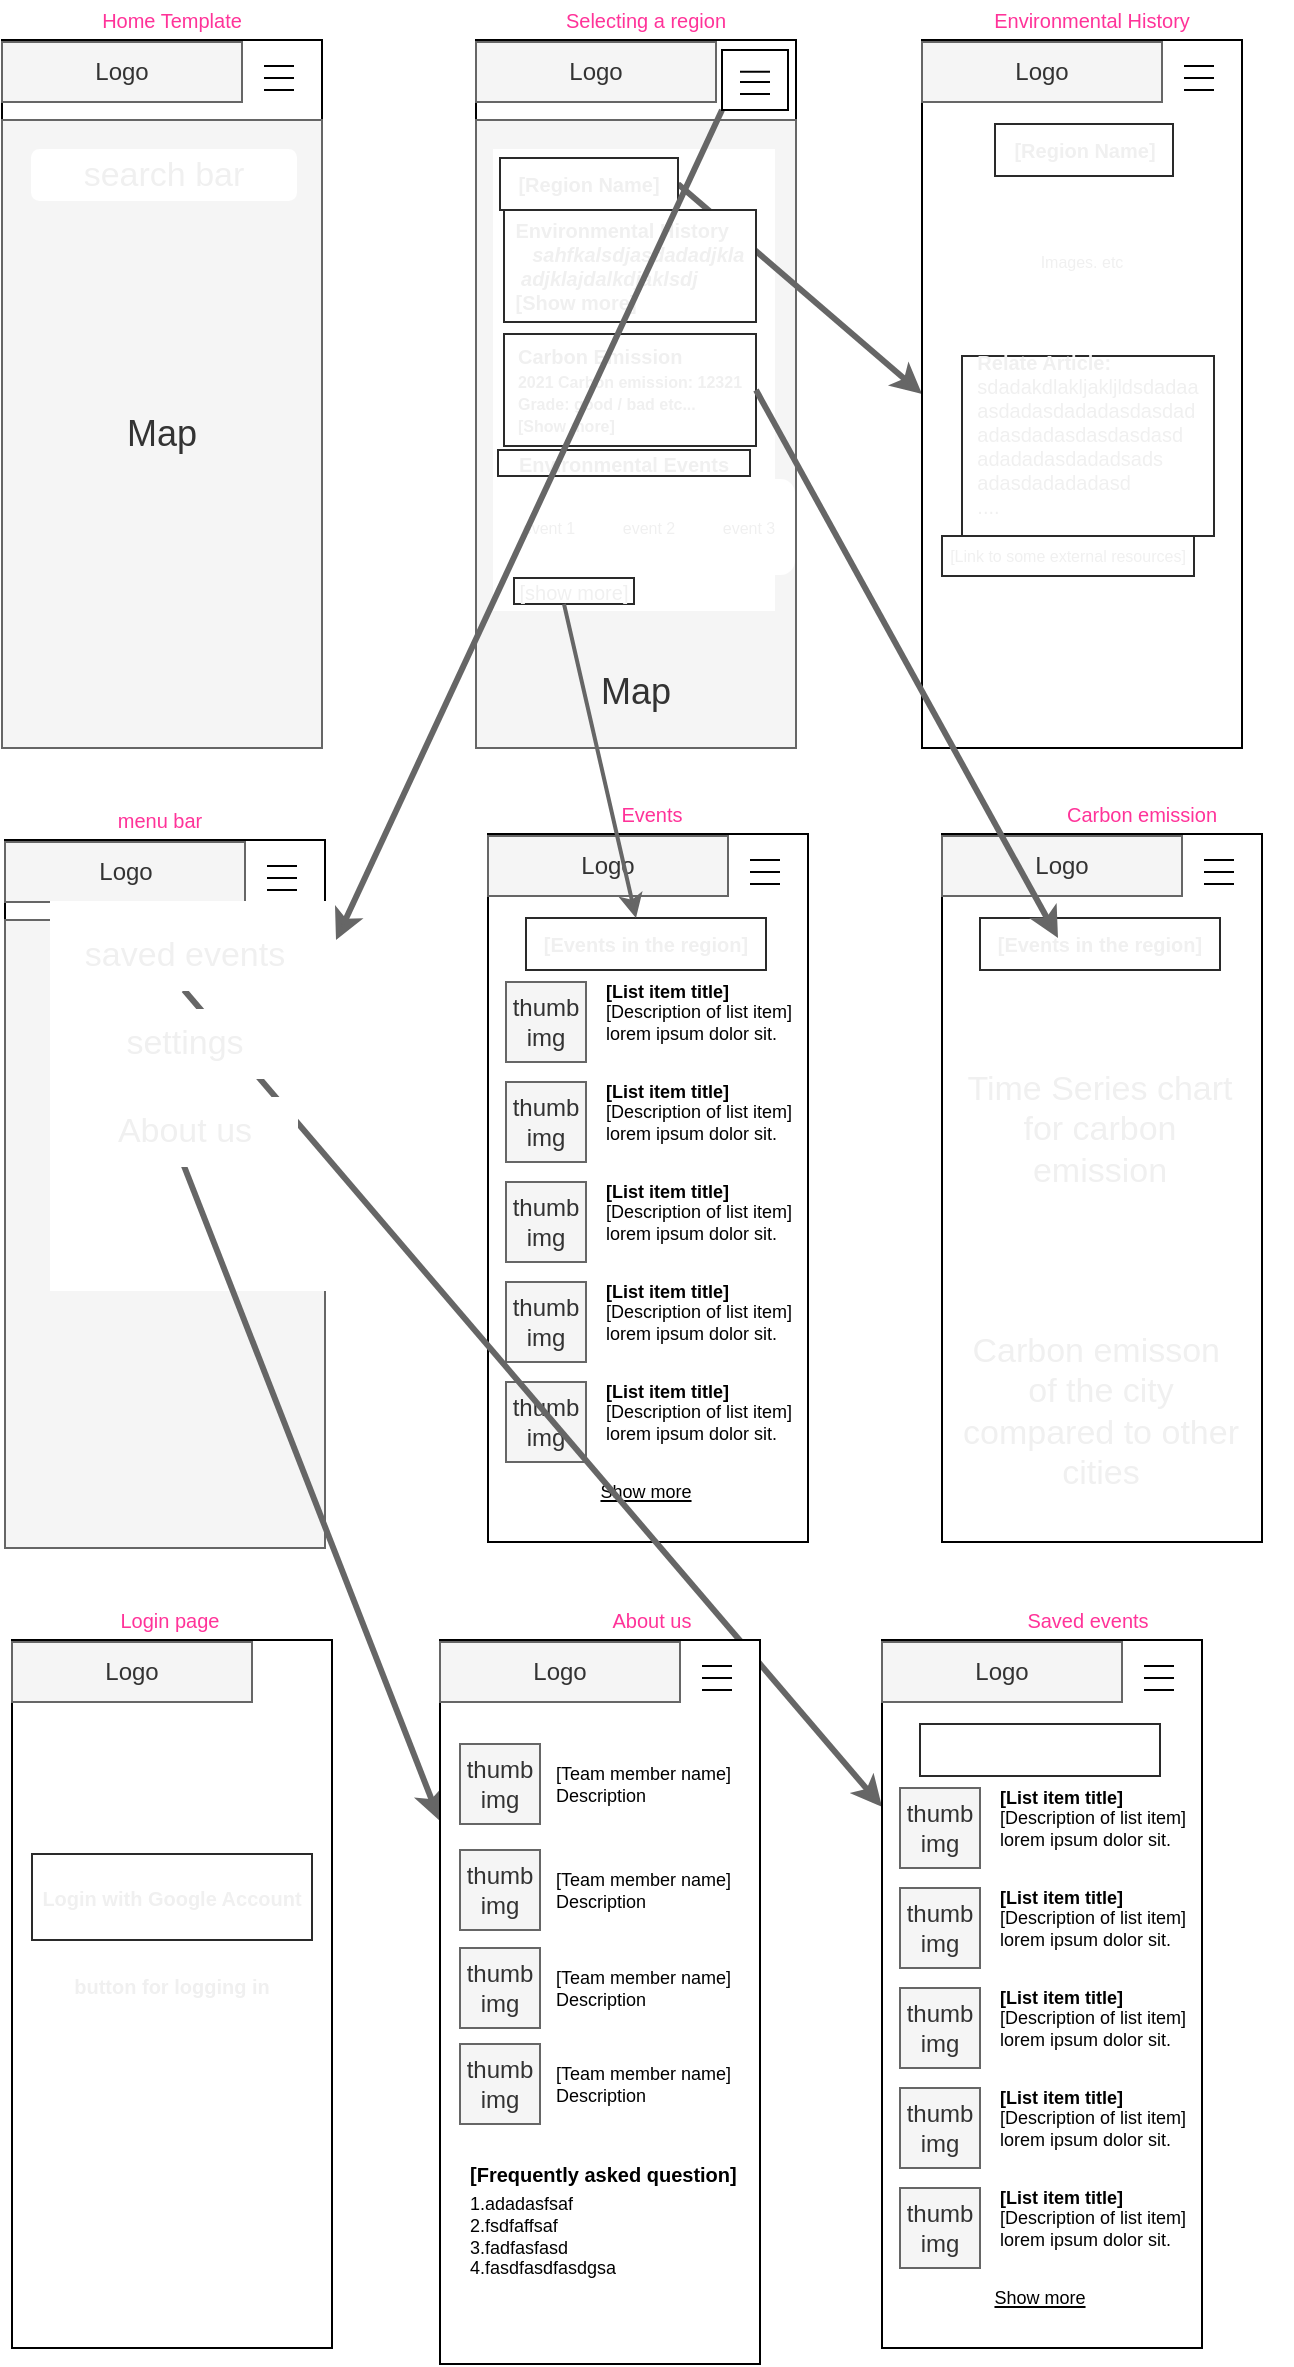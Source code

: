 <mxfile>
    <diagram id="TPTl9bRarmr86iWLrQ_E" name="Page-1">
        <mxGraphModel dx="936" dy="-45" grid="1" gridSize="10" guides="1" tooltips="1" connect="1" arrows="1" fold="1" page="1" pageScale="1" pageWidth="850" pageHeight="1100" math="0" shadow="0">
            <root>
                <mxCell id="0"/>
                <mxCell id="1" parent="0"/>
                <mxCell id="40" value="&lt;span style=&quot;color: rgba(0 , 0 , 0 , 0) ; font-family: monospace ; font-size: 0px&quot;&gt;v&lt;/span&gt;" style="rounded=0;whiteSpace=wrap;html=1;fontSize=9;" vertex="1" parent="1">
                    <mxGeometry x="43" y="1160" width="160" height="354" as="geometry"/>
                </mxCell>
                <mxCell id="41" value="Logo" style="rounded=0;whiteSpace=wrap;html=1;fillColor=#f5f5f5;strokeColor=#666666;fontColor=#333333;" vertex="1" parent="1">
                    <mxGeometry x="43" y="1161" width="120" height="30" as="geometry"/>
                </mxCell>
                <mxCell id="43" value="Home Template" style="text;html=1;strokeColor=none;fillColor=none;align=center;verticalAlign=middle;whiteSpace=wrap;rounded=0;fontSize=10;fontColor=#FF3399;" vertex="1" parent="1">
                    <mxGeometry x="53" y="1140" width="150" height="20" as="geometry"/>
                </mxCell>
                <mxCell id="44" value="" style="endArrow=none;html=1;" edge="1" parent="1">
                    <mxGeometry width="50" height="50" relative="1" as="geometry">
                        <mxPoint x="174" y="1173" as="sourcePoint"/>
                        <mxPoint x="189" y="1173" as="targetPoint"/>
                        <Array as="points">
                            <mxPoint x="174" y="1173"/>
                        </Array>
                    </mxGeometry>
                </mxCell>
                <mxCell id="45" value="" style="endArrow=none;html=1;" edge="1" parent="1">
                    <mxGeometry width="50" height="50" relative="1" as="geometry">
                        <mxPoint x="174" y="1179" as="sourcePoint"/>
                        <mxPoint x="189" y="1179" as="targetPoint"/>
                        <Array as="points">
                            <mxPoint x="174" y="1179"/>
                        </Array>
                    </mxGeometry>
                </mxCell>
                <mxCell id="46" value="" style="endArrow=none;html=1;" edge="1" parent="1">
                    <mxGeometry width="50" height="50" relative="1" as="geometry">
                        <mxPoint x="174" y="1185" as="sourcePoint"/>
                        <mxPoint x="189" y="1185" as="targetPoint"/>
                        <Array as="points">
                            <mxPoint x="174" y="1185"/>
                        </Array>
                    </mxGeometry>
                </mxCell>
                <mxCell id="47" value="&lt;font style=&quot;font-size: 18px&quot;&gt;Map&lt;/font&gt;" style="rounded=0;whiteSpace=wrap;html=1;fillColor=#f5f5f5;strokeColor=#666666;fontColor=#333333;" vertex="1" parent="1">
                    <mxGeometry x="43" y="1200" width="160" height="314" as="geometry"/>
                </mxCell>
                <mxCell id="48" value="&lt;span style=&quot;color: rgba(0 , 0 , 0 , 0) ; font-family: monospace ; font-size: 0px&quot;&gt;%3CmxGraphModel%3E%3Croot%3E%3CmxCell%20id%3D%220%22%2F%3E%3CmxCell%20id%3D%221%22%20parent%3D%220%22%2F%3E%3CmxCell%20id%3D%222%22%20value%3D%22%22%20style%3D%22rounded%3D0%3BwhiteSpace%3Dwrap%3Bhtml%3D1%3B%22%20vertex%3D%221%22%20parent%3D%221%22%3E%3CmxGeometry%20x%3D%2240%22%20y%3D%22735%22%20width%3D%22160%22%20height%3D%22620%22%20as%3D%22geometry%22%2F%3E%3C%2FmxCell%3E%3C%2Froot%3E%3C%2FmxGraphModel%3E&lt;/span&gt;" style="rounded=0;whiteSpace=wrap;html=1;fontSize=9;" vertex="1" parent="1">
                    <mxGeometry x="48" y="1960" width="160" height="354" as="geometry"/>
                </mxCell>
                <mxCell id="49" value="Logo" style="rounded=0;whiteSpace=wrap;html=1;fillColor=#f5f5f5;strokeColor=#666666;fontColor=#333333;" vertex="1" parent="1">
                    <mxGeometry x="48" y="1961" width="120" height="30" as="geometry"/>
                </mxCell>
                <mxCell id="50" value="Login page" style="text;html=1;strokeColor=none;fillColor=none;align=center;verticalAlign=middle;whiteSpace=wrap;rounded=0;fontSize=10;fontColor=#FF3399;" vertex="1" parent="1">
                    <mxGeometry x="52" y="1940" width="150" height="20" as="geometry"/>
                </mxCell>
                <mxCell id="93" value="&lt;div style=&quot;text-align: left&quot;&gt;&lt;font face=&quot;helvetica&quot;&gt;&lt;span style=&quot;font-size: 10px&quot;&gt;&lt;b&gt;Login with Google Account&lt;/b&gt;&lt;/span&gt;&lt;/font&gt;&lt;/div&gt;" style="rounded=0;whiteSpace=wrap;html=1;fontSize=9;strokeColor=#2A2A2A;fontColor=#F0F0F0;" vertex="1" parent="1">
                    <mxGeometry x="58" y="2067" width="140" height="43" as="geometry"/>
                </mxCell>
                <mxCell id="94" value="&lt;div style=&quot;text-align: left&quot;&gt;&lt;font face=&quot;helvetica&quot;&gt;&lt;span style=&quot;font-size: 10px&quot;&gt;&lt;b&gt;button for logging in&lt;/b&gt;&lt;/span&gt;&lt;/font&gt;&lt;/div&gt;" style="rounded=0;whiteSpace=wrap;html=1;fontSize=9;strokeColor=#FFFFFF;fontColor=#F0F0F0;" vertex="1" parent="1">
                    <mxGeometry x="58" y="2113" width="140" height="40" as="geometry"/>
                </mxCell>
                <mxCell id="100" value="&lt;span style=&quot;color: rgba(0 , 0 , 0 , 0) ; font-family: monospace ; font-size: 0px&quot;&gt;%3CmxGraphModel%3E%3Croot%3E%3CmxCell%20id%3D%220%22%2F%3E%3CmxCell%20id%3D%221%22%20parent%3D%220%22%2F%3E%3CmxCell%20id%3D%222%22%20value%3D%22%22%20style%3D%22rounded%3D0%3BwhiteSpace%3Dwrap%3Bhtml%3D1%3B%22%20vertex%3D%221%22%20parent%3D%221%22%3E%3CmxGeometry%20x%3D%2240%22%20y%3D%22735%22%20width%3D%22160%22%20height%3D%22620%22%20as%3D%22geometry%22%2F%3E%3C%2FmxCell%3E%3C%2Froot%3E%3C%2FmxGraphModel%3E&lt;/span&gt;" style="rounded=0;whiteSpace=wrap;html=1;fontSize=9;" vertex="1" parent="1">
                    <mxGeometry x="280" y="1160" width="160" height="354" as="geometry"/>
                </mxCell>
                <mxCell id="101" value="Logo" style="rounded=0;whiteSpace=wrap;html=1;fillColor=#f5f5f5;strokeColor=#666666;fontColor=#333333;" vertex="1" parent="1">
                    <mxGeometry x="280" y="1161" width="120" height="30" as="geometry"/>
                </mxCell>
                <mxCell id="102" value="Selecting a region" style="text;html=1;strokeColor=none;fillColor=none;align=center;verticalAlign=middle;whiteSpace=wrap;rounded=0;fontSize=10;fontColor=#FF3399;" vertex="1" parent="1">
                    <mxGeometry x="290" y="1140" width="150" height="20" as="geometry"/>
                </mxCell>
                <mxCell id="106" value="&lt;font style=&quot;font-size: 18px&quot;&gt;&lt;br&gt;&lt;br&gt;&lt;br&gt;&lt;br&gt;&lt;br&gt;&lt;br&gt;&lt;br&gt;&lt;br&gt;&lt;br&gt;&lt;br&gt;&lt;br&gt;&lt;br&gt;Map&lt;/font&gt;" style="rounded=0;whiteSpace=wrap;html=1;fillColor=#f5f5f5;strokeColor=#666666;fontColor=#333333;" vertex="1" parent="1">
                    <mxGeometry x="280" y="1200" width="160" height="314" as="geometry"/>
                </mxCell>
                <mxCell id="107" value="&lt;div style=&quot;text-align: left&quot;&gt;&lt;br&gt;&lt;/div&gt;" style="rounded=0;whiteSpace=wrap;html=1;fontSize=9;strokeColor=#FFFFFF;fontColor=#F0F0F0;" vertex="1" parent="1">
                    <mxGeometry x="289" y="1215" width="140" height="230" as="geometry"/>
                </mxCell>
                <mxCell id="367" style="edgeStyle=none;html=1;exitX=1;exitY=0.5;exitDx=0;exitDy=0;entryX=0;entryY=0.5;entryDx=0;entryDy=0;fontSize=17;fontColor=#F0F0F0;fillColor=#f5f5f5;strokeColor=#666666;strokeWidth=3;" edge="1" parent="1" source="108" target="116">
                    <mxGeometry relative="1" as="geometry"/>
                </mxCell>
                <mxCell id="108" value="&lt;div style=&quot;text-align: left&quot;&gt;&lt;font face=&quot;helvetica&quot;&gt;&lt;span style=&quot;font-size: 10px&quot;&gt;&lt;b&gt;[Region Name]&lt;/b&gt;&lt;/span&gt;&lt;/font&gt;&lt;/div&gt;" style="rounded=0;whiteSpace=wrap;html=1;fontSize=9;strokeColor=#2A2A2A;fontColor=#F0F0F0;" vertex="1" parent="1">
                    <mxGeometry x="292" y="1219" width="89" height="26" as="geometry"/>
                </mxCell>
                <mxCell id="109" value="&lt;div style=&quot;text-align: left&quot;&gt;&lt;font face=&quot;helvetica&quot;&gt;&lt;span style=&quot;font-size: 10px&quot;&gt;&lt;b&gt;Environmental History&lt;/b&gt;&lt;/span&gt;&lt;/font&gt;&lt;/div&gt;&lt;div style=&quot;text-align: left&quot;&gt;&lt;font face=&quot;helvetica&quot;&gt;&lt;span style=&quot;font-size: 10px&quot;&gt;&lt;b&gt;&amp;nbsp; &amp;nbsp;&lt;i&gt;sahfkalsdjasdadadjkla&lt;/i&gt;&lt;/b&gt;&lt;/span&gt;&lt;/font&gt;&lt;/div&gt;&lt;div style=&quot;text-align: left&quot;&gt;&lt;font face=&quot;helvetica&quot;&gt;&lt;span style=&quot;font-size: 10px&quot;&gt;&lt;b&gt;&lt;i&gt;&amp;nbsp;adjklajdalkdjaklsdj&lt;/i&gt;&lt;/b&gt;&lt;/span&gt;&lt;/font&gt;&lt;/div&gt;&lt;div style=&quot;text-align: left&quot;&gt;&lt;font face=&quot;helvetica&quot;&gt;&lt;span style=&quot;font-size: 10px&quot;&gt;&lt;b&gt;[Show more]&lt;/b&gt;&lt;/span&gt;&lt;/font&gt;&lt;/div&gt;" style="rounded=0;whiteSpace=wrap;html=1;fontSize=9;strokeColor=#2A2A2A;fontColor=#F0F0F0;" vertex="1" parent="1">
                    <mxGeometry x="294" y="1245" width="126" height="56" as="geometry"/>
                </mxCell>
                <mxCell id="110" value="&lt;div style=&quot;text-align: left&quot;&gt;&lt;font face=&quot;helvetica&quot;&gt;&lt;span style=&quot;font-size: 10px&quot;&gt;&lt;b&gt;Carbon Emission&lt;/b&gt;&lt;/span&gt;&lt;/font&gt;&lt;/div&gt;&lt;div style=&quot;text-align: left&quot;&gt;&lt;font face=&quot;helvetica&quot; size=&quot;1&quot;&gt;&lt;b style=&quot;font-size: 8px&quot;&gt;2021 Carbon emission: 12321&lt;/b&gt;&lt;/font&gt;&lt;/div&gt;&lt;div style=&quot;text-align: left&quot;&gt;&lt;font face=&quot;helvetica&quot;&gt;&lt;span style=&quot;font-size: 8px&quot;&gt;&lt;b&gt;Grade: good / bad etc...&lt;/b&gt;&lt;/span&gt;&lt;/font&gt;&lt;/div&gt;&lt;div style=&quot;text-align: left&quot;&gt;&lt;font face=&quot;helvetica&quot;&gt;&lt;span style=&quot;font-size: 8px&quot;&gt;&lt;b&gt;[Show more]&lt;/b&gt;&lt;/span&gt;&lt;/font&gt;&lt;/div&gt;" style="rounded=0;whiteSpace=wrap;html=1;fontSize=9;strokeColor=#2A2A2A;fontColor=#F0F0F0;" vertex="1" parent="1">
                    <mxGeometry x="294" y="1307" width="126" height="56" as="geometry"/>
                </mxCell>
                <mxCell id="111" value="&lt;div style=&quot;text-align: left&quot;&gt;&lt;font face=&quot;helvetica&quot;&gt;&lt;span style=&quot;font-size: 10px&quot;&gt;&lt;b&gt;Environmental Events&lt;/b&gt;&lt;/span&gt;&lt;/font&gt;&lt;/div&gt;" style="rounded=0;whiteSpace=wrap;html=1;fontSize=9;strokeColor=#2A2A2A;fontColor=#F0F0F0;" vertex="1" parent="1">
                    <mxGeometry x="291" y="1365" width="126" height="13" as="geometry"/>
                </mxCell>
                <mxCell id="112" value="event 1" style="rounded=1;whiteSpace=wrap;html=1;fontSize=8;fontColor=#F0F0F0;strokeColor=#FFFFFF;" vertex="1" parent="1">
                    <mxGeometry x="294" y="1380" width="45" height="47" as="geometry"/>
                </mxCell>
                <mxCell id="113" value="event 2" style="rounded=1;whiteSpace=wrap;html=1;fontSize=8;fontColor=#F0F0F0;strokeColor=#FFFFFF;" vertex="1" parent="1">
                    <mxGeometry x="344" y="1380" width="45" height="47" as="geometry"/>
                </mxCell>
                <mxCell id="114" value="event 3" style="rounded=1;whiteSpace=wrap;html=1;fontSize=8;fontColor=#F0F0F0;strokeColor=#FFFFFF;" vertex="1" parent="1">
                    <mxGeometry x="394" y="1380" width="45" height="47" as="geometry"/>
                </mxCell>
                <mxCell id="115" value="&lt;div style=&quot;text-align: left&quot;&gt;&lt;font face=&quot;helvetica&quot;&gt;&lt;span style=&quot;font-size: 10px&quot;&gt;[show more]&lt;/span&gt;&lt;/font&gt;&lt;/div&gt;" style="rounded=0;whiteSpace=wrap;html=1;fontSize=9;strokeColor=#2A2A2A;fontColor=#F0F0F0;" vertex="1" parent="1">
                    <mxGeometry x="299" y="1429" width="60" height="13" as="geometry"/>
                </mxCell>
                <mxCell id="116" value="&lt;span style=&quot;color: rgba(0 , 0 , 0 , 0) ; font-family: monospace ; font-size: 0px&quot;&gt;v&lt;/span&gt;" style="rounded=0;whiteSpace=wrap;html=1;fontSize=9;" vertex="1" parent="1">
                    <mxGeometry x="503" y="1160" width="160" height="354" as="geometry"/>
                </mxCell>
                <mxCell id="117" value="Logo" style="rounded=0;whiteSpace=wrap;html=1;fillColor=#f5f5f5;strokeColor=#666666;fontColor=#333333;" vertex="1" parent="1">
                    <mxGeometry x="503" y="1161" width="120" height="30" as="geometry"/>
                </mxCell>
                <mxCell id="118" value="Environmental History" style="text;html=1;strokeColor=none;fillColor=none;align=center;verticalAlign=middle;whiteSpace=wrap;rounded=0;fontSize=10;fontColor=#FF3399;" vertex="1" parent="1">
                    <mxGeometry x="513" y="1140" width="150" height="20" as="geometry"/>
                </mxCell>
                <mxCell id="119" value="" style="endArrow=none;html=1;" edge="1" parent="1">
                    <mxGeometry width="50" height="50" relative="1" as="geometry">
                        <mxPoint x="634" y="1173" as="sourcePoint"/>
                        <mxPoint x="649" y="1173" as="targetPoint"/>
                        <Array as="points">
                            <mxPoint x="634" y="1173"/>
                        </Array>
                    </mxGeometry>
                </mxCell>
                <mxCell id="120" value="" style="endArrow=none;html=1;" edge="1" parent="1">
                    <mxGeometry width="50" height="50" relative="1" as="geometry">
                        <mxPoint x="634" y="1179" as="sourcePoint"/>
                        <mxPoint x="649" y="1179" as="targetPoint"/>
                        <Array as="points">
                            <mxPoint x="634" y="1179"/>
                        </Array>
                    </mxGeometry>
                </mxCell>
                <mxCell id="121" value="" style="endArrow=none;html=1;" edge="1" parent="1">
                    <mxGeometry width="50" height="50" relative="1" as="geometry">
                        <mxPoint x="634" y="1185" as="sourcePoint"/>
                        <mxPoint x="649" y="1185" as="targetPoint"/>
                        <Array as="points">
                            <mxPoint x="634" y="1185"/>
                        </Array>
                    </mxGeometry>
                </mxCell>
                <mxCell id="123" value="&lt;div style=&quot;text-align: left&quot;&gt;&lt;font face=&quot;helvetica&quot;&gt;&lt;span style=&quot;font-size: 10px&quot;&gt;&lt;b&gt;[Region Name]&lt;/b&gt;&lt;/span&gt;&lt;/font&gt;&lt;/div&gt;" style="rounded=0;whiteSpace=wrap;html=1;fontSize=9;strokeColor=#2A2A2A;fontColor=#F0F0F0;" vertex="1" parent="1">
                    <mxGeometry x="539.5" y="1202" width="89" height="26" as="geometry"/>
                </mxCell>
                <mxCell id="124" value="Images. etc" style="rounded=1;whiteSpace=wrap;html=1;fontSize=8;fontColor=#F0F0F0;strokeColor=#FFFFFF;" vertex="1" parent="1">
                    <mxGeometry x="523" y="1234" width="120" height="74" as="geometry"/>
                </mxCell>
                <mxCell id="125" value="&lt;div style=&quot;text-align: left&quot;&gt;&lt;font face=&quot;helvetica&quot;&gt;&lt;span style=&quot;font-size: 10px&quot;&gt;&lt;b&gt;Relate Article:&lt;/b&gt;&lt;/span&gt;&lt;/font&gt;&lt;/div&gt;&lt;div style=&quot;text-align: left&quot;&gt;&lt;font face=&quot;helvetica&quot;&gt;&lt;span style=&quot;font-size: 10px&quot;&gt;sdadakdlakljakljldsdadaa&lt;/span&gt;&lt;/font&gt;&lt;/div&gt;&lt;div style=&quot;text-align: left&quot;&gt;&lt;font face=&quot;helvetica&quot;&gt;&lt;span style=&quot;font-size: 10px&quot;&gt;asdadasdadadasdasdad&lt;/span&gt;&lt;/font&gt;&lt;/div&gt;&lt;div style=&quot;text-align: left&quot;&gt;&lt;font face=&quot;helvetica&quot;&gt;&lt;span style=&quot;font-size: 10px&quot;&gt;adasdadasdasdasdasd&lt;/span&gt;&lt;/font&gt;&lt;/div&gt;&lt;div style=&quot;text-align: left&quot;&gt;&lt;font face=&quot;helvetica&quot;&gt;&lt;span style=&quot;font-size: 10px&quot;&gt;adadadasdadadsads&lt;/span&gt;&lt;/font&gt;&lt;/div&gt;&lt;div style=&quot;text-align: left&quot;&gt;&lt;font face=&quot;helvetica&quot;&gt;&lt;span style=&quot;font-size: 10px&quot;&gt;adasdadadadasd&lt;/span&gt;&lt;/font&gt;&lt;/div&gt;&lt;div style=&quot;text-align: left&quot;&gt;&lt;font face=&quot;helvetica&quot;&gt;&lt;span style=&quot;font-size: 10px&quot;&gt;....&lt;/span&gt;&lt;/font&gt;&lt;/div&gt;&lt;div style=&quot;text-align: left&quot;&gt;&lt;font face=&quot;helvetica&quot;&gt;&lt;span style=&quot;font-size: 10px&quot;&gt;&lt;br&gt;&lt;/span&gt;&lt;/font&gt;&lt;/div&gt;" style="rounded=0;whiteSpace=wrap;html=1;fontSize=9;strokeColor=#2A2A2A;fontColor=#F0F0F0;" vertex="1" parent="1">
                    <mxGeometry x="523" y="1318" width="126" height="90" as="geometry"/>
                </mxCell>
                <mxCell id="126" value="&lt;div style=&quot;text-align: left&quot;&gt;&lt;font face=&quot;helvetica&quot; style=&quot;font-size: 8px&quot;&gt;[Link to some external resources]&lt;/font&gt;&lt;/div&gt;" style="rounded=0;whiteSpace=wrap;html=1;fontSize=9;strokeColor=#2A2A2A;fontColor=#F0F0F0;" vertex="1" parent="1">
                    <mxGeometry x="513" y="1408" width="126" height="20" as="geometry"/>
                </mxCell>
                <mxCell id="127" value="&lt;span style=&quot;color: rgba(0 , 0 , 0 , 0) ; font-family: monospace ; font-size: 0px&quot;&gt;v&lt;/span&gt;" style="rounded=0;whiteSpace=wrap;html=1;fontSize=9;" vertex="1" parent="1">
                    <mxGeometry x="286" y="1557" width="160" height="354" as="geometry"/>
                </mxCell>
                <mxCell id="128" value="Logo" style="rounded=0;whiteSpace=wrap;html=1;fillColor=#f5f5f5;strokeColor=#666666;fontColor=#333333;" vertex="1" parent="1">
                    <mxGeometry x="286" y="1558" width="120" height="30" as="geometry"/>
                </mxCell>
                <mxCell id="129" value="Events" style="text;html=1;strokeColor=none;fillColor=none;align=center;verticalAlign=middle;whiteSpace=wrap;rounded=0;fontSize=10;fontColor=#FF3399;" vertex="1" parent="1">
                    <mxGeometry x="293" y="1537" width="150" height="20" as="geometry"/>
                </mxCell>
                <mxCell id="130" value="" style="endArrow=none;html=1;" edge="1" parent="1">
                    <mxGeometry width="50" height="50" relative="1" as="geometry">
                        <mxPoint x="417" y="1570" as="sourcePoint"/>
                        <mxPoint x="432" y="1570" as="targetPoint"/>
                        <Array as="points">
                            <mxPoint x="417" y="1570"/>
                        </Array>
                    </mxGeometry>
                </mxCell>
                <mxCell id="131" value="" style="endArrow=none;html=1;" edge="1" parent="1">
                    <mxGeometry width="50" height="50" relative="1" as="geometry">
                        <mxPoint x="417" y="1576" as="sourcePoint"/>
                        <mxPoint x="432" y="1576" as="targetPoint"/>
                        <Array as="points">
                            <mxPoint x="417" y="1576"/>
                        </Array>
                    </mxGeometry>
                </mxCell>
                <mxCell id="132" value="" style="endArrow=none;html=1;" edge="1" parent="1">
                    <mxGeometry width="50" height="50" relative="1" as="geometry">
                        <mxPoint x="417" y="1582" as="sourcePoint"/>
                        <mxPoint x="432" y="1582" as="targetPoint"/>
                        <Array as="points">
                            <mxPoint x="417" y="1582"/>
                        </Array>
                    </mxGeometry>
                </mxCell>
                <mxCell id="133" value="&lt;div style=&quot;text-align: left&quot;&gt;&lt;font face=&quot;helvetica&quot;&gt;&lt;span style=&quot;font-size: 10px&quot;&gt;&lt;b&gt;[Events in the region]&lt;/b&gt;&lt;/span&gt;&lt;/font&gt;&lt;/div&gt;" style="rounded=0;whiteSpace=wrap;html=1;fontSize=9;strokeColor=#2A2A2A;fontColor=#F0F0F0;" vertex="1" parent="1">
                    <mxGeometry x="305" y="1599" width="120" height="26" as="geometry"/>
                </mxCell>
                <mxCell id="145" value="&lt;span style=&quot;color: rgba(0 , 0 , 0 , 0) ; font-family: monospace ; font-size: 0px&quot;&gt;v&lt;/span&gt;" style="rounded=0;whiteSpace=wrap;html=1;fontSize=9;" vertex="1" parent="1">
                    <mxGeometry x="513" y="1557" width="160" height="354" as="geometry"/>
                </mxCell>
                <mxCell id="146" value="Logo" style="rounded=0;whiteSpace=wrap;html=1;fillColor=#f5f5f5;strokeColor=#666666;fontColor=#333333;" vertex="1" parent="1">
                    <mxGeometry x="513" y="1558" width="120" height="30" as="geometry"/>
                </mxCell>
                <mxCell id="147" value="Carbon emission" style="text;html=1;strokeColor=none;fillColor=none;align=center;verticalAlign=middle;whiteSpace=wrap;rounded=0;fontSize=10;fontColor=#FF3399;" vertex="1" parent="1">
                    <mxGeometry x="538" y="1537" width="150" height="20" as="geometry"/>
                </mxCell>
                <mxCell id="148" value="" style="endArrow=none;html=1;" edge="1" parent="1">
                    <mxGeometry width="50" height="50" relative="1" as="geometry">
                        <mxPoint x="644" y="1570" as="sourcePoint"/>
                        <mxPoint x="659" y="1570" as="targetPoint"/>
                        <Array as="points">
                            <mxPoint x="644" y="1570"/>
                        </Array>
                    </mxGeometry>
                </mxCell>
                <mxCell id="149" value="" style="endArrow=none;html=1;" edge="1" parent="1">
                    <mxGeometry width="50" height="50" relative="1" as="geometry">
                        <mxPoint x="644" y="1576" as="sourcePoint"/>
                        <mxPoint x="659" y="1576" as="targetPoint"/>
                        <Array as="points">
                            <mxPoint x="644" y="1576"/>
                        </Array>
                    </mxGeometry>
                </mxCell>
                <mxCell id="150" value="" style="endArrow=none;html=1;" edge="1" parent="1">
                    <mxGeometry width="50" height="50" relative="1" as="geometry">
                        <mxPoint x="644" y="1582" as="sourcePoint"/>
                        <mxPoint x="659" y="1582" as="targetPoint"/>
                        <Array as="points">
                            <mxPoint x="644" y="1582"/>
                        </Array>
                    </mxGeometry>
                </mxCell>
                <mxCell id="151" value="&lt;div style=&quot;text-align: left&quot;&gt;&lt;font face=&quot;helvetica&quot;&gt;&lt;span style=&quot;font-size: 10px&quot;&gt;&lt;b&gt;[Events in the region]&lt;/b&gt;&lt;/span&gt;&lt;/font&gt;&lt;/div&gt;" style="rounded=0;whiteSpace=wrap;html=1;fontSize=9;strokeColor=#2A2A2A;fontColor=#F0F0F0;" vertex="1" parent="1">
                    <mxGeometry x="532" y="1599" width="120" height="26" as="geometry"/>
                </mxCell>
                <mxCell id="152" value="&lt;font style=&quot;font-size: 17px&quot;&gt;Time Series chart for carbon emission&lt;/font&gt;" style="rounded=1;whiteSpace=wrap;html=1;fontSize=8;fontColor=#F0F0F0;strokeColor=#FFFFFF;" vertex="1" parent="1">
                    <mxGeometry x="517" y="1634" width="150" height="141" as="geometry"/>
                </mxCell>
                <mxCell id="162" value="&lt;span style=&quot;font-size: 17px&quot;&gt;Carbon emisson&amp;nbsp;&lt;br&gt;of the city&lt;br&gt;compared to other cities&lt;br&gt;&lt;/span&gt;" style="rounded=1;whiteSpace=wrap;html=1;fontSize=8;fontColor=#F0F0F0;strokeColor=#FFFFFF;" vertex="1" parent="1">
                    <mxGeometry x="518" y="1785" width="149" height="121" as="geometry"/>
                </mxCell>
                <mxCell id="164" value="" style="group" vertex="1" connectable="0" parent="1">
                    <mxGeometry x="285" y="1626" width="160" height="270" as="geometry"/>
                </mxCell>
                <mxCell id="165" value="Show more" style="text;strokeColor=none;fillColor=none;spacing=0;spacingTop=0;whiteSpace=wrap;overflow=hidden;rounded=0;verticalAlign=top;horizontal=1;fontStyle=4;fontSize=9;align=center;" vertex="1" parent="164">
                    <mxGeometry y="250" width="160" height="20" as="geometry"/>
                </mxCell>
                <mxCell id="166" value="" style="group" vertex="1" connectable="0" parent="164">
                    <mxGeometry x="10" width="150" height="250" as="geometry"/>
                </mxCell>
                <mxCell id="167" value="" style="group" vertex="1" connectable="0" parent="166">
                    <mxGeometry width="150" height="50" as="geometry"/>
                </mxCell>
                <mxCell id="168" value="thumb&lt;br&gt;img" style="rounded=0;whiteSpace=wrap;html=1;fillColor=#f5f5f5;strokeColor=#666666;fontColor=#333333;" vertex="1" parent="167">
                    <mxGeometry y="5" width="40" height="40" as="geometry"/>
                </mxCell>
                <mxCell id="169" value="" style="group" vertex="1" connectable="0" parent="167">
                    <mxGeometry x="50" width="100" height="50" as="geometry"/>
                </mxCell>
                <mxCell id="170" value="[List item title]" style="text;strokeColor=none;fillColor=none;spacing=0;spacingTop=0;whiteSpace=wrap;overflow=hidden;rounded=0;verticalAlign=top;horizontal=1;fontSize=9;fontStyle=1" vertex="1" parent="169">
                    <mxGeometry width="100" height="20" as="geometry"/>
                </mxCell>
                <mxCell id="172" value="[Description of list item] lorem ipsum dolor sit." style="text;strokeColor=none;fillColor=none;spacing=0;spacingTop=0;whiteSpace=wrap;overflow=hidden;rounded=0;verticalAlign=top;horizontal=1;fontSize=9;fontStyle=0" vertex="1" parent="169">
                    <mxGeometry y="10" width="100" height="30" as="geometry"/>
                </mxCell>
                <mxCell id="173" value="" style="group" vertex="1" connectable="0" parent="166">
                    <mxGeometry y="50" width="150" height="50" as="geometry"/>
                </mxCell>
                <mxCell id="174" value="thumb&lt;br&gt;img" style="rounded=0;whiteSpace=wrap;html=1;fillColor=#f5f5f5;strokeColor=#666666;fontColor=#333333;" vertex="1" parent="173">
                    <mxGeometry y="5" width="40" height="40" as="geometry"/>
                </mxCell>
                <mxCell id="175" value="" style="group" vertex="1" connectable="0" parent="173">
                    <mxGeometry x="50" width="100" height="50" as="geometry"/>
                </mxCell>
                <mxCell id="176" value="[List item title]" style="text;strokeColor=none;fillColor=none;spacing=0;spacingTop=0;whiteSpace=wrap;overflow=hidden;rounded=0;verticalAlign=top;horizontal=1;fontSize=9;fontStyle=1" vertex="1" parent="175">
                    <mxGeometry width="100" height="20" as="geometry"/>
                </mxCell>
                <mxCell id="178" value="[Description of list item] lorem ipsum dolor sit." style="text;strokeColor=none;fillColor=none;spacing=0;spacingTop=0;whiteSpace=wrap;overflow=hidden;rounded=0;verticalAlign=top;horizontal=1;fontSize=9;fontStyle=0" vertex="1" parent="175">
                    <mxGeometry y="10" width="100" height="30" as="geometry"/>
                </mxCell>
                <mxCell id="179" value="" style="group" vertex="1" connectable="0" parent="166">
                    <mxGeometry y="100" width="150" height="50" as="geometry"/>
                </mxCell>
                <mxCell id="180" value="thumb&lt;br&gt;img" style="rounded=0;whiteSpace=wrap;html=1;fillColor=#f5f5f5;strokeColor=#666666;fontColor=#333333;" vertex="1" parent="179">
                    <mxGeometry y="5" width="40" height="40" as="geometry"/>
                </mxCell>
                <mxCell id="181" value="" style="group" vertex="1" connectable="0" parent="179">
                    <mxGeometry x="50" width="100" height="50" as="geometry"/>
                </mxCell>
                <mxCell id="182" value="[List item title]" style="text;strokeColor=none;fillColor=none;spacing=0;spacingTop=0;whiteSpace=wrap;overflow=hidden;rounded=0;verticalAlign=top;horizontal=1;fontSize=9;fontStyle=1" vertex="1" parent="181">
                    <mxGeometry width="100" height="20" as="geometry"/>
                </mxCell>
                <mxCell id="184" value="[Description of list item] lorem ipsum dolor sit." style="text;strokeColor=none;fillColor=none;spacing=0;spacingTop=0;whiteSpace=wrap;overflow=hidden;rounded=0;verticalAlign=top;horizontal=1;fontSize=9;fontStyle=0" vertex="1" parent="181">
                    <mxGeometry y="10" width="100" height="30" as="geometry"/>
                </mxCell>
                <mxCell id="185" value="" style="group" vertex="1" connectable="0" parent="166">
                    <mxGeometry y="150" width="150" height="50" as="geometry"/>
                </mxCell>
                <mxCell id="186" value="thumb&lt;br&gt;img" style="rounded=0;whiteSpace=wrap;html=1;fillColor=#f5f5f5;strokeColor=#666666;fontColor=#333333;" vertex="1" parent="185">
                    <mxGeometry y="5" width="40" height="40" as="geometry"/>
                </mxCell>
                <mxCell id="187" value="" style="group" vertex="1" connectable="0" parent="185">
                    <mxGeometry x="50" width="100" height="50" as="geometry"/>
                </mxCell>
                <mxCell id="188" value="[List item title]" style="text;strokeColor=none;fillColor=none;spacing=0;spacingTop=0;whiteSpace=wrap;overflow=hidden;rounded=0;verticalAlign=top;horizontal=1;fontSize=9;fontStyle=1" vertex="1" parent="187">
                    <mxGeometry width="100" height="20" as="geometry"/>
                </mxCell>
                <mxCell id="190" value="[Description of list item] lorem ipsum dolor sit." style="text;strokeColor=none;fillColor=none;spacing=0;spacingTop=0;whiteSpace=wrap;overflow=hidden;rounded=0;verticalAlign=top;horizontal=1;fontSize=9;fontStyle=0" vertex="1" parent="187">
                    <mxGeometry y="10" width="100" height="30" as="geometry"/>
                </mxCell>
                <mxCell id="191" value="" style="group" vertex="1" connectable="0" parent="166">
                    <mxGeometry y="200" width="150" height="50" as="geometry"/>
                </mxCell>
                <mxCell id="192" value="thumb&lt;br&gt;img" style="rounded=0;whiteSpace=wrap;html=1;fillColor=#f5f5f5;strokeColor=#666666;fontColor=#333333;" vertex="1" parent="191">
                    <mxGeometry y="5" width="40" height="40" as="geometry"/>
                </mxCell>
                <mxCell id="193" value="" style="group" vertex="1" connectable="0" parent="191">
                    <mxGeometry x="50" width="100" height="50" as="geometry"/>
                </mxCell>
                <mxCell id="194" value="[List item title]" style="text;strokeColor=none;fillColor=none;spacing=0;spacingTop=0;whiteSpace=wrap;overflow=hidden;rounded=0;verticalAlign=top;horizontal=1;fontSize=9;fontStyle=1" vertex="1" parent="193">
                    <mxGeometry width="100" height="20" as="geometry"/>
                </mxCell>
                <mxCell id="196" value="[Description of list item] lorem ipsum dolor sit." style="text;strokeColor=none;fillColor=none;spacing=0;spacingTop=0;whiteSpace=wrap;overflow=hidden;rounded=0;verticalAlign=top;horizontal=1;fontSize=9;fontStyle=0" vertex="1" parent="193">
                    <mxGeometry y="10" width="100" height="30" as="geometry"/>
                </mxCell>
                <mxCell id="207" value="&lt;span style=&quot;color: rgba(0 , 0 , 0 , 0) ; font-family: monospace ; font-size: 0px&quot;&gt;sac&lt;/span&gt;" style="rounded=0;whiteSpace=wrap;html=1;fontSize=9;" vertex="1" parent="1">
                    <mxGeometry x="44.5" y="1560" width="160" height="354" as="geometry"/>
                </mxCell>
                <mxCell id="208" value="Logo" style="rounded=0;whiteSpace=wrap;html=1;fillColor=#f5f5f5;strokeColor=#666666;fontColor=#333333;" vertex="1" parent="1">
                    <mxGeometry x="44.5" y="1561" width="120" height="30" as="geometry"/>
                </mxCell>
                <mxCell id="209" value="menu bar" style="text;html=1;strokeColor=none;fillColor=none;align=center;verticalAlign=middle;whiteSpace=wrap;rounded=0;fontSize=10;fontColor=#FF3399;" vertex="1" parent="1">
                    <mxGeometry x="46.5" y="1540" width="150" height="20" as="geometry"/>
                </mxCell>
                <mxCell id="210" value="" style="endArrow=none;html=1;" edge="1" parent="1">
                    <mxGeometry width="50" height="50" relative="1" as="geometry">
                        <mxPoint x="175.5" y="1573" as="sourcePoint"/>
                        <mxPoint x="190.5" y="1573" as="targetPoint"/>
                        <Array as="points">
                            <mxPoint x="175.5" y="1573"/>
                        </Array>
                    </mxGeometry>
                </mxCell>
                <mxCell id="211" value="" style="endArrow=none;html=1;" edge="1" parent="1">
                    <mxGeometry width="50" height="50" relative="1" as="geometry">
                        <mxPoint x="175.5" y="1579" as="sourcePoint"/>
                        <mxPoint x="190.5" y="1579" as="targetPoint"/>
                        <Array as="points">
                            <mxPoint x="175.5" y="1579"/>
                        </Array>
                    </mxGeometry>
                </mxCell>
                <mxCell id="212" value="" style="endArrow=none;html=1;" edge="1" parent="1">
                    <mxGeometry width="50" height="50" relative="1" as="geometry">
                        <mxPoint x="175.5" y="1585" as="sourcePoint"/>
                        <mxPoint x="190.5" y="1585" as="targetPoint"/>
                        <Array as="points">
                            <mxPoint x="175.5" y="1585"/>
                        </Array>
                    </mxGeometry>
                </mxCell>
                <mxCell id="218" value="&lt;font style=&quot;font-size: 18px&quot;&gt;Map&lt;/font&gt;" style="rounded=0;whiteSpace=wrap;html=1;fillColor=#f5f5f5;strokeColor=#666666;fontColor=#333333;" vertex="1" parent="1">
                    <mxGeometry x="44.5" y="1600" width="160" height="314" as="geometry"/>
                </mxCell>
                <mxCell id="219" value="" style="rounded=0;whiteSpace=wrap;html=1;fontSize=17;fontColor=#F0F0F0;strokeColor=#FFFFFF;" vertex="1" parent="1">
                    <mxGeometry x="67.5" y="1591" width="137" height="194" as="geometry"/>
                </mxCell>
                <mxCell id="379" style="edgeStyle=none;html=1;exitX=0.5;exitY=1;exitDx=0;exitDy=0;fontSize=17;fontColor=#F0F0F0;strokeWidth=3;fillColor=#f5f5f5;strokeColor=#666666;" edge="1" parent="1" source="220" target="329">
                    <mxGeometry relative="1" as="geometry"/>
                </mxCell>
                <mxCell id="220" value="saved events" style="rounded=0;whiteSpace=wrap;html=1;fontSize=17;fontColor=#F0F0F0;strokeColor=#FFFFFF;" vertex="1" parent="1">
                    <mxGeometry x="77.5" y="1601" width="113" height="34" as="geometry"/>
                </mxCell>
                <mxCell id="221" value="settings" style="rounded=0;whiteSpace=wrap;html=1;fontSize=17;fontColor=#F0F0F0;strokeColor=#FFFFFF;" vertex="1" parent="1">
                    <mxGeometry x="77.5" y="1645" width="113" height="34" as="geometry"/>
                </mxCell>
                <mxCell id="378" style="edgeStyle=none;html=1;exitX=0.5;exitY=1;exitDx=0;exitDy=0;entryX=0;entryY=0.25;entryDx=0;entryDy=0;fontSize=17;fontColor=#F0F0F0;strokeWidth=3;fillColor=#f5f5f5;strokeColor=#666666;" edge="1" parent="1" source="224" target="225">
                    <mxGeometry relative="1" as="geometry"/>
                </mxCell>
                <mxCell id="224" value="About us" style="rounded=0;whiteSpace=wrap;html=1;fontSize=17;fontColor=#F0F0F0;strokeColor=#FFFFFF;" vertex="1" parent="1">
                    <mxGeometry x="77.5" y="1689" width="113" height="34" as="geometry"/>
                </mxCell>
                <mxCell id="225" value="&lt;span style=&quot;color: rgba(0 , 0 , 0 , 0) ; font-family: monospace ; font-size: 0px&quot;&gt;v&lt;/span&gt;" style="rounded=0;whiteSpace=wrap;html=1;fontSize=9;" vertex="1" parent="1">
                    <mxGeometry x="262" y="1960" width="160" height="362" as="geometry"/>
                </mxCell>
                <mxCell id="226" value="Logo" style="rounded=0;whiteSpace=wrap;html=1;fillColor=#f5f5f5;strokeColor=#666666;fontColor=#333333;" vertex="1" parent="1">
                    <mxGeometry x="262" y="1961" width="120" height="30" as="geometry"/>
                </mxCell>
                <mxCell id="227" value="About us" style="text;html=1;strokeColor=none;fillColor=none;align=center;verticalAlign=middle;whiteSpace=wrap;rounded=0;fontSize=10;fontColor=#FF3399;" vertex="1" parent="1">
                    <mxGeometry x="293" y="1940" width="150" height="20" as="geometry"/>
                </mxCell>
                <mxCell id="228" value="" style="endArrow=none;html=1;" edge="1" parent="1">
                    <mxGeometry width="50" height="50" relative="1" as="geometry">
                        <mxPoint x="393" y="1973" as="sourcePoint"/>
                        <mxPoint x="408" y="1973" as="targetPoint"/>
                        <Array as="points">
                            <mxPoint x="393" y="1973"/>
                        </Array>
                    </mxGeometry>
                </mxCell>
                <mxCell id="229" value="" style="endArrow=none;html=1;" edge="1" parent="1">
                    <mxGeometry width="50" height="50" relative="1" as="geometry">
                        <mxPoint x="393" y="1979" as="sourcePoint"/>
                        <mxPoint x="408" y="1979" as="targetPoint"/>
                        <Array as="points">
                            <mxPoint x="393" y="1979"/>
                        </Array>
                    </mxGeometry>
                </mxCell>
                <mxCell id="230" value="" style="endArrow=none;html=1;" edge="1" parent="1">
                    <mxGeometry width="50" height="50" relative="1" as="geometry">
                        <mxPoint x="393" y="1985" as="sourcePoint"/>
                        <mxPoint x="408" y="1985" as="targetPoint"/>
                        <Array as="points">
                            <mxPoint x="393" y="1985"/>
                        </Array>
                    </mxGeometry>
                </mxCell>
                <mxCell id="261" value="thumb&lt;br&gt;img" style="rounded=0;whiteSpace=wrap;html=1;fillColor=#f5f5f5;strokeColor=#666666;fontColor=#333333;" vertex="1" parent="1">
                    <mxGeometry x="272" y="2012" width="40" height="40" as="geometry"/>
                </mxCell>
                <mxCell id="318" value="[Team member name]&#10;Description" style="text;strokeColor=none;fillColor=none;spacing=0;spacingTop=0;whiteSpace=wrap;overflow=hidden;rounded=0;verticalAlign=top;horizontal=1;fontSize=9;fontStyle=0" vertex="1" parent="1">
                    <mxGeometry x="320" y="2017" width="100" height="30" as="geometry"/>
                </mxCell>
                <mxCell id="319" value="thumb&lt;br&gt;img" style="rounded=0;whiteSpace=wrap;html=1;fillColor=#f5f5f5;strokeColor=#666666;fontColor=#333333;" vertex="1" parent="1">
                    <mxGeometry x="272" y="2065" width="40" height="40" as="geometry"/>
                </mxCell>
                <mxCell id="320" value="[Team member name]&#10;Description" style="text;strokeColor=none;fillColor=none;spacing=0;spacingTop=0;whiteSpace=wrap;overflow=hidden;rounded=0;verticalAlign=top;horizontal=1;fontSize=9;fontStyle=0" vertex="1" parent="1">
                    <mxGeometry x="320" y="2070" width="100" height="30" as="geometry"/>
                </mxCell>
                <mxCell id="321" value="thumb&lt;br&gt;img" style="rounded=0;whiteSpace=wrap;html=1;fillColor=#f5f5f5;strokeColor=#666666;fontColor=#333333;" vertex="1" parent="1">
                    <mxGeometry x="272" y="2114" width="40" height="40" as="geometry"/>
                </mxCell>
                <mxCell id="322" value="[Team member name]&#10;Description" style="text;strokeColor=none;fillColor=none;spacing=0;spacingTop=0;whiteSpace=wrap;overflow=hidden;rounded=0;verticalAlign=top;horizontal=1;fontSize=9;fontStyle=0" vertex="1" parent="1">
                    <mxGeometry x="320" y="2119" width="100" height="30" as="geometry"/>
                </mxCell>
                <mxCell id="323" value="thumb&lt;br&gt;img" style="rounded=0;whiteSpace=wrap;html=1;fillColor=#f5f5f5;strokeColor=#666666;fontColor=#333333;" vertex="1" parent="1">
                    <mxGeometry x="272" y="2162" width="40" height="40" as="geometry"/>
                </mxCell>
                <mxCell id="324" value="[Team member name]&#10;Description" style="text;strokeColor=none;fillColor=none;spacing=0;spacingTop=0;whiteSpace=wrap;overflow=hidden;rounded=0;verticalAlign=top;horizontal=1;fontSize=9;fontStyle=0" vertex="1" parent="1">
                    <mxGeometry x="320" y="2167" width="100" height="30" as="geometry"/>
                </mxCell>
                <mxCell id="325" value="" style="group" vertex="1" connectable="0" parent="1">
                    <mxGeometry x="272" y="2212" width="160" height="90" as="geometry"/>
                </mxCell>
                <mxCell id="326" value="1.adadasfsaf&#10;2.fsdfaffsaf&#10;3.fadfasfasd&#10;4.fasdfasdfasdgsa" style="text;strokeColor=none;fillColor=none;spacing=5;spacingTop=-5;whiteSpace=wrap;overflow=hidden;rounded=0;verticalAlign=top;horizontal=1;fontSize=9;" vertex="1" parent="325">
                    <mxGeometry y="20" width="140" height="70" as="geometry"/>
                </mxCell>
                <mxCell id="327" value="[Frequently asked question]" style="text;strokeColor=none;fillColor=none;spacing=5;spacingTop=0;whiteSpace=wrap;overflow=hidden;rounded=0;verticalAlign=top;horizontal=1;fontSize=10;fontStyle=1" vertex="1" parent="325">
                    <mxGeometry width="160" height="30" as="geometry"/>
                </mxCell>
                <mxCell id="329" value="&lt;span style=&quot;color: rgba(0 , 0 , 0 , 0) ; font-family: monospace ; font-size: 0px&quot;&gt;v&lt;/span&gt;" style="rounded=0;whiteSpace=wrap;html=1;fontSize=9;" vertex="1" parent="1">
                    <mxGeometry x="483" y="1960" width="160" height="354" as="geometry"/>
                </mxCell>
                <mxCell id="330" value="Logo" style="rounded=0;whiteSpace=wrap;html=1;fillColor=#f5f5f5;strokeColor=#666666;fontColor=#333333;" vertex="1" parent="1">
                    <mxGeometry x="483" y="1961" width="120" height="30" as="geometry"/>
                </mxCell>
                <mxCell id="331" value="Saved events" style="text;html=1;strokeColor=none;fillColor=none;align=center;verticalAlign=middle;whiteSpace=wrap;rounded=0;fontSize=10;fontColor=#FF3399;" vertex="1" parent="1">
                    <mxGeometry x="511" y="1940" width="150" height="20" as="geometry"/>
                </mxCell>
                <mxCell id="332" value="" style="endArrow=none;html=1;" edge="1" parent="1">
                    <mxGeometry width="50" height="50" relative="1" as="geometry">
                        <mxPoint x="614" y="1973" as="sourcePoint"/>
                        <mxPoint x="629" y="1973" as="targetPoint"/>
                        <Array as="points">
                            <mxPoint x="614" y="1973"/>
                        </Array>
                    </mxGeometry>
                </mxCell>
                <mxCell id="333" value="" style="endArrow=none;html=1;" edge="1" parent="1">
                    <mxGeometry width="50" height="50" relative="1" as="geometry">
                        <mxPoint x="614" y="1979" as="sourcePoint"/>
                        <mxPoint x="629" y="1979" as="targetPoint"/>
                        <Array as="points">
                            <mxPoint x="614" y="1979"/>
                        </Array>
                    </mxGeometry>
                </mxCell>
                <mxCell id="334" value="" style="endArrow=none;html=1;" edge="1" parent="1">
                    <mxGeometry width="50" height="50" relative="1" as="geometry">
                        <mxPoint x="614" y="1985" as="sourcePoint"/>
                        <mxPoint x="629" y="1985" as="targetPoint"/>
                        <Array as="points">
                            <mxPoint x="614" y="1985"/>
                        </Array>
                    </mxGeometry>
                </mxCell>
                <mxCell id="335" value="&lt;div style=&quot;text-align: left&quot;&gt;&lt;br&gt;&lt;/div&gt;" style="rounded=0;whiteSpace=wrap;html=1;fontSize=9;strokeColor=#2A2A2A;fontColor=#F0F0F0;" vertex="1" parent="1">
                    <mxGeometry x="502" y="2002" width="120" height="26" as="geometry"/>
                </mxCell>
                <mxCell id="336" value="" style="group" vertex="1" connectable="0" parent="1">
                    <mxGeometry x="482" y="2029" width="160" height="270" as="geometry"/>
                </mxCell>
                <mxCell id="337" value="Show more" style="text;strokeColor=none;fillColor=none;spacing=0;spacingTop=0;whiteSpace=wrap;overflow=hidden;rounded=0;verticalAlign=top;horizontal=1;fontStyle=4;fontSize=9;align=center;" vertex="1" parent="336">
                    <mxGeometry y="250" width="160" height="20" as="geometry"/>
                </mxCell>
                <mxCell id="338" value="" style="group" vertex="1" connectable="0" parent="336">
                    <mxGeometry x="10" width="150" height="250" as="geometry"/>
                </mxCell>
                <mxCell id="339" value="" style="group" vertex="1" connectable="0" parent="338">
                    <mxGeometry width="150" height="50" as="geometry"/>
                </mxCell>
                <mxCell id="340" value="thumb&lt;br&gt;img" style="rounded=0;whiteSpace=wrap;html=1;fillColor=#f5f5f5;strokeColor=#666666;fontColor=#333333;" vertex="1" parent="339">
                    <mxGeometry y="5" width="40" height="40" as="geometry"/>
                </mxCell>
                <mxCell id="341" value="" style="group" vertex="1" connectable="0" parent="339">
                    <mxGeometry x="50" width="100" height="50" as="geometry"/>
                </mxCell>
                <mxCell id="342" value="[List item title]" style="text;strokeColor=none;fillColor=none;spacing=0;spacingTop=0;whiteSpace=wrap;overflow=hidden;rounded=0;verticalAlign=top;horizontal=1;fontSize=9;fontStyle=1" vertex="1" parent="341">
                    <mxGeometry width="100" height="20" as="geometry"/>
                </mxCell>
                <mxCell id="343" value="[Description of list item] lorem ipsum dolor sit." style="text;strokeColor=none;fillColor=none;spacing=0;spacingTop=0;whiteSpace=wrap;overflow=hidden;rounded=0;verticalAlign=top;horizontal=1;fontSize=9;fontStyle=0" vertex="1" parent="341">
                    <mxGeometry y="10" width="100" height="30" as="geometry"/>
                </mxCell>
                <mxCell id="344" value="" style="group" vertex="1" connectable="0" parent="338">
                    <mxGeometry y="50" width="150" height="50" as="geometry"/>
                </mxCell>
                <mxCell id="345" value="thumb&lt;br&gt;img" style="rounded=0;whiteSpace=wrap;html=1;fillColor=#f5f5f5;strokeColor=#666666;fontColor=#333333;" vertex="1" parent="344">
                    <mxGeometry y="5" width="40" height="40" as="geometry"/>
                </mxCell>
                <mxCell id="346" value="" style="group" vertex="1" connectable="0" parent="344">
                    <mxGeometry x="50" width="100" height="50" as="geometry"/>
                </mxCell>
                <mxCell id="347" value="[List item title]" style="text;strokeColor=none;fillColor=none;spacing=0;spacingTop=0;whiteSpace=wrap;overflow=hidden;rounded=0;verticalAlign=top;horizontal=1;fontSize=9;fontStyle=1" vertex="1" parent="346">
                    <mxGeometry width="100" height="20" as="geometry"/>
                </mxCell>
                <mxCell id="348" value="[Description of list item] lorem ipsum dolor sit." style="text;strokeColor=none;fillColor=none;spacing=0;spacingTop=0;whiteSpace=wrap;overflow=hidden;rounded=0;verticalAlign=top;horizontal=1;fontSize=9;fontStyle=0" vertex="1" parent="346">
                    <mxGeometry y="10" width="100" height="30" as="geometry"/>
                </mxCell>
                <mxCell id="349" value="" style="group" vertex="1" connectable="0" parent="338">
                    <mxGeometry y="100" width="150" height="50" as="geometry"/>
                </mxCell>
                <mxCell id="350" value="thumb&lt;br&gt;img" style="rounded=0;whiteSpace=wrap;html=1;fillColor=#f5f5f5;strokeColor=#666666;fontColor=#333333;" vertex="1" parent="349">
                    <mxGeometry y="5" width="40" height="40" as="geometry"/>
                </mxCell>
                <mxCell id="351" value="" style="group" vertex="1" connectable="0" parent="349">
                    <mxGeometry x="50" width="100" height="50" as="geometry"/>
                </mxCell>
                <mxCell id="352" value="[List item title]" style="text;strokeColor=none;fillColor=none;spacing=0;spacingTop=0;whiteSpace=wrap;overflow=hidden;rounded=0;verticalAlign=top;horizontal=1;fontSize=9;fontStyle=1" vertex="1" parent="351">
                    <mxGeometry width="100" height="20" as="geometry"/>
                </mxCell>
                <mxCell id="353" value="[Description of list item] lorem ipsum dolor sit." style="text;strokeColor=none;fillColor=none;spacing=0;spacingTop=0;whiteSpace=wrap;overflow=hidden;rounded=0;verticalAlign=top;horizontal=1;fontSize=9;fontStyle=0" vertex="1" parent="351">
                    <mxGeometry y="10" width="100" height="30" as="geometry"/>
                </mxCell>
                <mxCell id="354" value="" style="group" vertex="1" connectable="0" parent="338">
                    <mxGeometry y="150" width="150" height="50" as="geometry"/>
                </mxCell>
                <mxCell id="355" value="thumb&lt;br&gt;img" style="rounded=0;whiteSpace=wrap;html=1;fillColor=#f5f5f5;strokeColor=#666666;fontColor=#333333;" vertex="1" parent="354">
                    <mxGeometry y="5" width="40" height="40" as="geometry"/>
                </mxCell>
                <mxCell id="356" value="" style="group" vertex="1" connectable="0" parent="354">
                    <mxGeometry x="50" width="100" height="50" as="geometry"/>
                </mxCell>
                <mxCell id="357" value="[List item title]" style="text;strokeColor=none;fillColor=none;spacing=0;spacingTop=0;whiteSpace=wrap;overflow=hidden;rounded=0;verticalAlign=top;horizontal=1;fontSize=9;fontStyle=1" vertex="1" parent="356">
                    <mxGeometry width="100" height="20" as="geometry"/>
                </mxCell>
                <mxCell id="358" value="[Description of list item] lorem ipsum dolor sit." style="text;strokeColor=none;fillColor=none;spacing=0;spacingTop=0;whiteSpace=wrap;overflow=hidden;rounded=0;verticalAlign=top;horizontal=1;fontSize=9;fontStyle=0" vertex="1" parent="356">
                    <mxGeometry y="10" width="100" height="30" as="geometry"/>
                </mxCell>
                <mxCell id="359" value="" style="group" vertex="1" connectable="0" parent="338">
                    <mxGeometry y="200" width="150" height="50" as="geometry"/>
                </mxCell>
                <mxCell id="360" value="thumb&lt;br&gt;img" style="rounded=0;whiteSpace=wrap;html=1;fillColor=#f5f5f5;strokeColor=#666666;fontColor=#333333;" vertex="1" parent="359">
                    <mxGeometry y="5" width="40" height="40" as="geometry"/>
                </mxCell>
                <mxCell id="361" value="" style="group" vertex="1" connectable="0" parent="359">
                    <mxGeometry x="50" width="100" height="50" as="geometry"/>
                </mxCell>
                <mxCell id="362" value="[List item title]" style="text;strokeColor=none;fillColor=none;spacing=0;spacingTop=0;whiteSpace=wrap;overflow=hidden;rounded=0;verticalAlign=top;horizontal=1;fontSize=9;fontStyle=1" vertex="1" parent="361">
                    <mxGeometry width="100" height="20" as="geometry"/>
                </mxCell>
                <mxCell id="363" value="[Description of list item] lorem ipsum dolor sit." style="text;strokeColor=none;fillColor=none;spacing=0;spacingTop=0;whiteSpace=wrap;overflow=hidden;rounded=0;verticalAlign=top;horizontal=1;fontSize=9;fontStyle=0" vertex="1" parent="361">
                    <mxGeometry y="10" width="100" height="30" as="geometry"/>
                </mxCell>
                <mxCell id="368" style="edgeStyle=none;html=1;exitX=0.5;exitY=1;exitDx=0;exitDy=0;entryX=0.5;entryY=0;entryDx=0;entryDy=0;fontSize=17;fontColor=#F0F0F0;fillColor=#f5f5f5;strokeColor=#666666;strokeWidth=2;" edge="1" parent="1">
                    <mxGeometry relative="1" as="geometry">
                        <mxPoint x="324" y="1442" as="sourcePoint"/>
                        <mxPoint x="360" y="1599" as="targetPoint"/>
                    </mxGeometry>
                </mxCell>
                <mxCell id="370" style="edgeStyle=none;html=1;exitX=1;exitY=0.5;exitDx=0;exitDy=0;entryX=0.25;entryY=0;entryDx=0;entryDy=0;fontSize=17;fontColor=#F0F0F0;strokeWidth=3;fillColor=#f5f5f5;strokeColor=#666666;" edge="1" parent="1" source="110">
                    <mxGeometry relative="1" as="geometry">
                        <mxPoint x="429" y="1345" as="sourcePoint"/>
                        <mxPoint x="571" y="1609" as="targetPoint"/>
                    </mxGeometry>
                </mxCell>
                <mxCell id="377" style="edgeStyle=none;html=1;exitX=0;exitY=1;exitDx=0;exitDy=0;fontSize=17;fontColor=#F0F0F0;strokeWidth=3;fillColor=#f5f5f5;strokeColor=#666666;" edge="1" parent="1" source="372">
                    <mxGeometry relative="1" as="geometry">
                        <mxPoint x="210" y="1610" as="targetPoint"/>
                    </mxGeometry>
                </mxCell>
                <mxCell id="372" value="" style="rounded=0;whiteSpace=wrap;html=1;" vertex="1" parent="1">
                    <mxGeometry x="403" y="1165" width="33" height="30" as="geometry"/>
                </mxCell>
                <mxCell id="373" value="" style="endArrow=none;html=1;" edge="1" parent="1">
                    <mxGeometry width="50" height="50" relative="1" as="geometry">
                        <mxPoint x="412" y="1181" as="sourcePoint"/>
                        <mxPoint x="427" y="1181" as="targetPoint"/>
                        <Array as="points">
                            <mxPoint x="412" y="1181"/>
                        </Array>
                    </mxGeometry>
                </mxCell>
                <mxCell id="374" value="" style="endArrow=none;html=1;" edge="1" parent="1">
                    <mxGeometry width="50" height="50" relative="1" as="geometry">
                        <mxPoint x="412" y="1187" as="sourcePoint"/>
                        <mxPoint x="427" y="1187" as="targetPoint"/>
                        <Array as="points">
                            <mxPoint x="412" y="1187"/>
                        </Array>
                    </mxGeometry>
                </mxCell>
                <mxCell id="376" value="" style="endArrow=none;html=1;" edge="1" parent="1">
                    <mxGeometry width="50" height="50" relative="1" as="geometry">
                        <mxPoint x="412" y="1175.87" as="sourcePoint"/>
                        <mxPoint x="427" y="1175.87" as="targetPoint"/>
                        <Array as="points">
                            <mxPoint x="412" y="1175.87"/>
                        </Array>
                    </mxGeometry>
                </mxCell>
                <mxCell id="380" value="search bar" style="rounded=1;whiteSpace=wrap;html=1;fontSize=17;fontColor=#F0F0F0;strokeColor=#FFFFFF;" vertex="1" parent="1">
                    <mxGeometry x="58" y="1215" width="132" height="25" as="geometry"/>
                </mxCell>
            </root>
        </mxGraphModel>
    </diagram>
</mxfile>